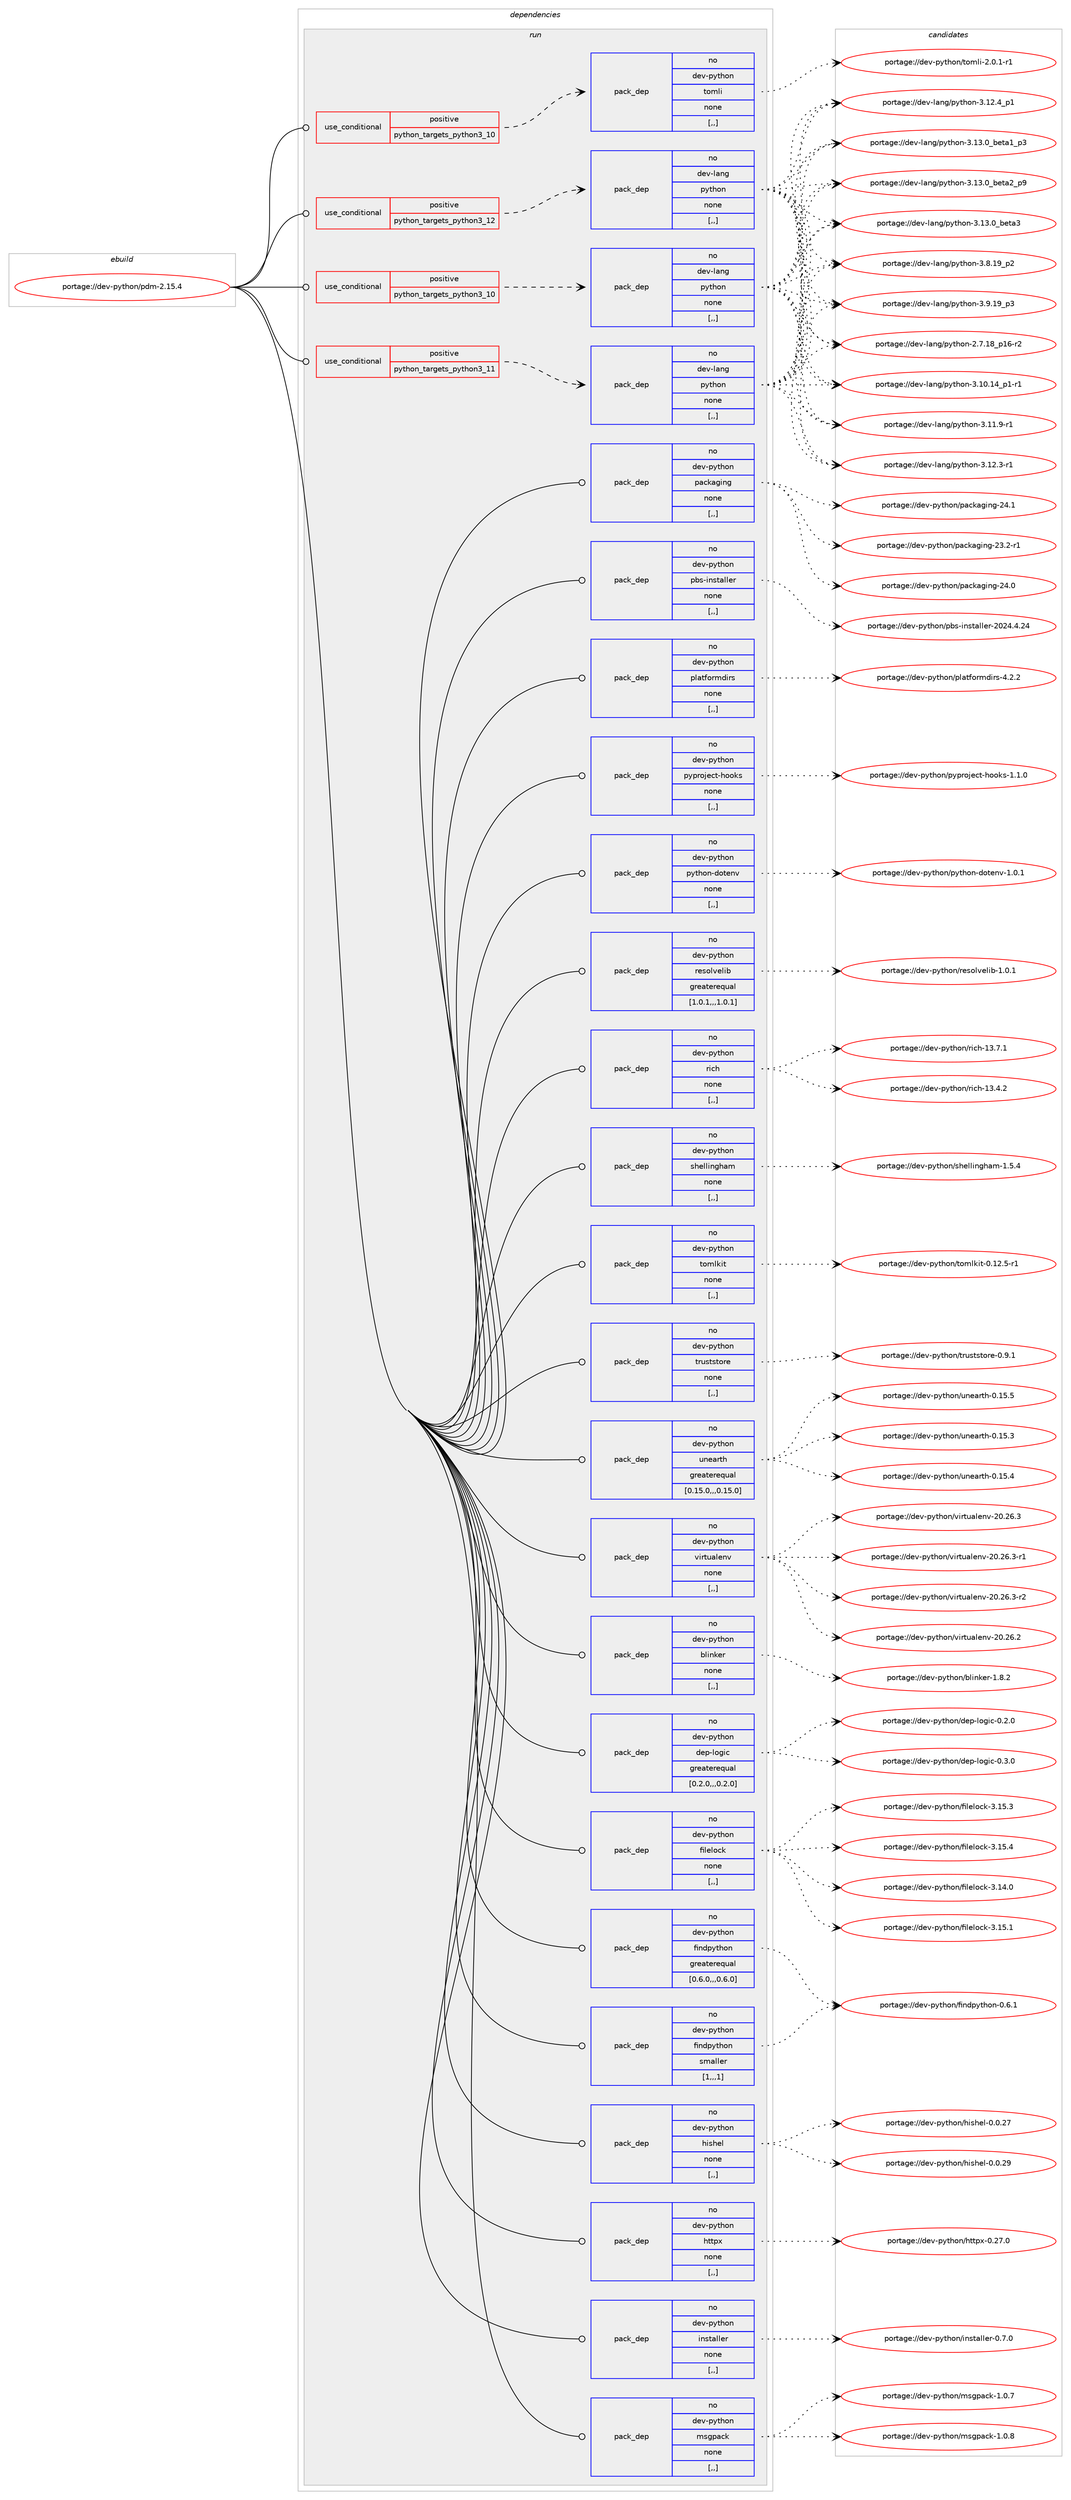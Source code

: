 digraph prolog {

# *************
# Graph options
# *************

newrank=true;
concentrate=true;
compound=true;
graph [rankdir=LR,fontname=Helvetica,fontsize=10,ranksep=1.5];#, ranksep=2.5, nodesep=0.2];
edge  [arrowhead=vee];
node  [fontname=Helvetica,fontsize=10];

# **********
# The ebuild
# **********

subgraph cluster_leftcol {
color=gray;
label=<<i>ebuild</i>>;
id [label="portage://dev-python/pdm-2.15.4", color=red, width=4, href="../dev-python/pdm-2.15.4.svg"];
}

# ****************
# The dependencies
# ****************

subgraph cluster_midcol {
color=gray;
label=<<i>dependencies</i>>;
subgraph cluster_compile {
fillcolor="#eeeeee";
style=filled;
label=<<i>compile</i>>;
}
subgraph cluster_compileandrun {
fillcolor="#eeeeee";
style=filled;
label=<<i>compile and run</i>>;
}
subgraph cluster_run {
fillcolor="#eeeeee";
style=filled;
label=<<i>run</i>>;
subgraph cond34779 {
dependency150271 [label=<<TABLE BORDER="0" CELLBORDER="1" CELLSPACING="0" CELLPADDING="4"><TR><TD ROWSPAN="3" CELLPADDING="10">use_conditional</TD></TR><TR><TD>positive</TD></TR><TR><TD>python_targets_python3_10</TD></TR></TABLE>>, shape=none, color=red];
subgraph pack114275 {
dependency150272 [label=<<TABLE BORDER="0" CELLBORDER="1" CELLSPACING="0" CELLPADDING="4" WIDTH="220"><TR><TD ROWSPAN="6" CELLPADDING="30">pack_dep</TD></TR><TR><TD WIDTH="110">no</TD></TR><TR><TD>dev-lang</TD></TR><TR><TD>python</TD></TR><TR><TD>none</TD></TR><TR><TD>[,,]</TD></TR></TABLE>>, shape=none, color=blue];
}
dependency150271:e -> dependency150272:w [weight=20,style="dashed",arrowhead="vee"];
}
id:e -> dependency150271:w [weight=20,style="solid",arrowhead="odot"];
subgraph cond34780 {
dependency150273 [label=<<TABLE BORDER="0" CELLBORDER="1" CELLSPACING="0" CELLPADDING="4"><TR><TD ROWSPAN="3" CELLPADDING="10">use_conditional</TD></TR><TR><TD>positive</TD></TR><TR><TD>python_targets_python3_10</TD></TR></TABLE>>, shape=none, color=red];
subgraph pack114276 {
dependency150274 [label=<<TABLE BORDER="0" CELLBORDER="1" CELLSPACING="0" CELLPADDING="4" WIDTH="220"><TR><TD ROWSPAN="6" CELLPADDING="30">pack_dep</TD></TR><TR><TD WIDTH="110">no</TD></TR><TR><TD>dev-python</TD></TR><TR><TD>tomli</TD></TR><TR><TD>none</TD></TR><TR><TD>[,,]</TD></TR></TABLE>>, shape=none, color=blue];
}
dependency150273:e -> dependency150274:w [weight=20,style="dashed",arrowhead="vee"];
}
id:e -> dependency150273:w [weight=20,style="solid",arrowhead="odot"];
subgraph cond34781 {
dependency150275 [label=<<TABLE BORDER="0" CELLBORDER="1" CELLSPACING="0" CELLPADDING="4"><TR><TD ROWSPAN="3" CELLPADDING="10">use_conditional</TD></TR><TR><TD>positive</TD></TR><TR><TD>python_targets_python3_11</TD></TR></TABLE>>, shape=none, color=red];
subgraph pack114277 {
dependency150276 [label=<<TABLE BORDER="0" CELLBORDER="1" CELLSPACING="0" CELLPADDING="4" WIDTH="220"><TR><TD ROWSPAN="6" CELLPADDING="30">pack_dep</TD></TR><TR><TD WIDTH="110">no</TD></TR><TR><TD>dev-lang</TD></TR><TR><TD>python</TD></TR><TR><TD>none</TD></TR><TR><TD>[,,]</TD></TR></TABLE>>, shape=none, color=blue];
}
dependency150275:e -> dependency150276:w [weight=20,style="dashed",arrowhead="vee"];
}
id:e -> dependency150275:w [weight=20,style="solid",arrowhead="odot"];
subgraph cond34782 {
dependency150277 [label=<<TABLE BORDER="0" CELLBORDER="1" CELLSPACING="0" CELLPADDING="4"><TR><TD ROWSPAN="3" CELLPADDING="10">use_conditional</TD></TR><TR><TD>positive</TD></TR><TR><TD>python_targets_python3_12</TD></TR></TABLE>>, shape=none, color=red];
subgraph pack114278 {
dependency150278 [label=<<TABLE BORDER="0" CELLBORDER="1" CELLSPACING="0" CELLPADDING="4" WIDTH="220"><TR><TD ROWSPAN="6" CELLPADDING="30">pack_dep</TD></TR><TR><TD WIDTH="110">no</TD></TR><TR><TD>dev-lang</TD></TR><TR><TD>python</TD></TR><TR><TD>none</TD></TR><TR><TD>[,,]</TD></TR></TABLE>>, shape=none, color=blue];
}
dependency150277:e -> dependency150278:w [weight=20,style="dashed",arrowhead="vee"];
}
id:e -> dependency150277:w [weight=20,style="solid",arrowhead="odot"];
subgraph pack114279 {
dependency150279 [label=<<TABLE BORDER="0" CELLBORDER="1" CELLSPACING="0" CELLPADDING="4" WIDTH="220"><TR><TD ROWSPAN="6" CELLPADDING="30">pack_dep</TD></TR><TR><TD WIDTH="110">no</TD></TR><TR><TD>dev-python</TD></TR><TR><TD>blinker</TD></TR><TR><TD>none</TD></TR><TR><TD>[,,]</TD></TR></TABLE>>, shape=none, color=blue];
}
id:e -> dependency150279:w [weight=20,style="solid",arrowhead="odot"];
subgraph pack114280 {
dependency150280 [label=<<TABLE BORDER="0" CELLBORDER="1" CELLSPACING="0" CELLPADDING="4" WIDTH="220"><TR><TD ROWSPAN="6" CELLPADDING="30">pack_dep</TD></TR><TR><TD WIDTH="110">no</TD></TR><TR><TD>dev-python</TD></TR><TR><TD>dep-logic</TD></TR><TR><TD>greaterequal</TD></TR><TR><TD>[0.2.0,,,0.2.0]</TD></TR></TABLE>>, shape=none, color=blue];
}
id:e -> dependency150280:w [weight=20,style="solid",arrowhead="odot"];
subgraph pack114281 {
dependency150281 [label=<<TABLE BORDER="0" CELLBORDER="1" CELLSPACING="0" CELLPADDING="4" WIDTH="220"><TR><TD ROWSPAN="6" CELLPADDING="30">pack_dep</TD></TR><TR><TD WIDTH="110">no</TD></TR><TR><TD>dev-python</TD></TR><TR><TD>filelock</TD></TR><TR><TD>none</TD></TR><TR><TD>[,,]</TD></TR></TABLE>>, shape=none, color=blue];
}
id:e -> dependency150281:w [weight=20,style="solid",arrowhead="odot"];
subgraph pack114282 {
dependency150282 [label=<<TABLE BORDER="0" CELLBORDER="1" CELLSPACING="0" CELLPADDING="4" WIDTH="220"><TR><TD ROWSPAN="6" CELLPADDING="30">pack_dep</TD></TR><TR><TD WIDTH="110">no</TD></TR><TR><TD>dev-python</TD></TR><TR><TD>findpython</TD></TR><TR><TD>greaterequal</TD></TR><TR><TD>[0.6.0,,,0.6.0]</TD></TR></TABLE>>, shape=none, color=blue];
}
id:e -> dependency150282:w [weight=20,style="solid",arrowhead="odot"];
subgraph pack114283 {
dependency150283 [label=<<TABLE BORDER="0" CELLBORDER="1" CELLSPACING="0" CELLPADDING="4" WIDTH="220"><TR><TD ROWSPAN="6" CELLPADDING="30">pack_dep</TD></TR><TR><TD WIDTH="110">no</TD></TR><TR><TD>dev-python</TD></TR><TR><TD>findpython</TD></TR><TR><TD>smaller</TD></TR><TR><TD>[1,,,1]</TD></TR></TABLE>>, shape=none, color=blue];
}
id:e -> dependency150283:w [weight=20,style="solid",arrowhead="odot"];
subgraph pack114284 {
dependency150284 [label=<<TABLE BORDER="0" CELLBORDER="1" CELLSPACING="0" CELLPADDING="4" WIDTH="220"><TR><TD ROWSPAN="6" CELLPADDING="30">pack_dep</TD></TR><TR><TD WIDTH="110">no</TD></TR><TR><TD>dev-python</TD></TR><TR><TD>hishel</TD></TR><TR><TD>none</TD></TR><TR><TD>[,,]</TD></TR></TABLE>>, shape=none, color=blue];
}
id:e -> dependency150284:w [weight=20,style="solid",arrowhead="odot"];
subgraph pack114285 {
dependency150285 [label=<<TABLE BORDER="0" CELLBORDER="1" CELLSPACING="0" CELLPADDING="4" WIDTH="220"><TR><TD ROWSPAN="6" CELLPADDING="30">pack_dep</TD></TR><TR><TD WIDTH="110">no</TD></TR><TR><TD>dev-python</TD></TR><TR><TD>httpx</TD></TR><TR><TD>none</TD></TR><TR><TD>[,,]</TD></TR></TABLE>>, shape=none, color=blue];
}
id:e -> dependency150285:w [weight=20,style="solid",arrowhead="odot"];
subgraph pack114286 {
dependency150286 [label=<<TABLE BORDER="0" CELLBORDER="1" CELLSPACING="0" CELLPADDING="4" WIDTH="220"><TR><TD ROWSPAN="6" CELLPADDING="30">pack_dep</TD></TR><TR><TD WIDTH="110">no</TD></TR><TR><TD>dev-python</TD></TR><TR><TD>installer</TD></TR><TR><TD>none</TD></TR><TR><TD>[,,]</TD></TR></TABLE>>, shape=none, color=blue];
}
id:e -> dependency150286:w [weight=20,style="solid",arrowhead="odot"];
subgraph pack114287 {
dependency150287 [label=<<TABLE BORDER="0" CELLBORDER="1" CELLSPACING="0" CELLPADDING="4" WIDTH="220"><TR><TD ROWSPAN="6" CELLPADDING="30">pack_dep</TD></TR><TR><TD WIDTH="110">no</TD></TR><TR><TD>dev-python</TD></TR><TR><TD>msgpack</TD></TR><TR><TD>none</TD></TR><TR><TD>[,,]</TD></TR></TABLE>>, shape=none, color=blue];
}
id:e -> dependency150287:w [weight=20,style="solid",arrowhead="odot"];
subgraph pack114288 {
dependency150288 [label=<<TABLE BORDER="0" CELLBORDER="1" CELLSPACING="0" CELLPADDING="4" WIDTH="220"><TR><TD ROWSPAN="6" CELLPADDING="30">pack_dep</TD></TR><TR><TD WIDTH="110">no</TD></TR><TR><TD>dev-python</TD></TR><TR><TD>packaging</TD></TR><TR><TD>none</TD></TR><TR><TD>[,,]</TD></TR></TABLE>>, shape=none, color=blue];
}
id:e -> dependency150288:w [weight=20,style="solid",arrowhead="odot"];
subgraph pack114289 {
dependency150289 [label=<<TABLE BORDER="0" CELLBORDER="1" CELLSPACING="0" CELLPADDING="4" WIDTH="220"><TR><TD ROWSPAN="6" CELLPADDING="30">pack_dep</TD></TR><TR><TD WIDTH="110">no</TD></TR><TR><TD>dev-python</TD></TR><TR><TD>pbs-installer</TD></TR><TR><TD>none</TD></TR><TR><TD>[,,]</TD></TR></TABLE>>, shape=none, color=blue];
}
id:e -> dependency150289:w [weight=20,style="solid",arrowhead="odot"];
subgraph pack114290 {
dependency150290 [label=<<TABLE BORDER="0" CELLBORDER="1" CELLSPACING="0" CELLPADDING="4" WIDTH="220"><TR><TD ROWSPAN="6" CELLPADDING="30">pack_dep</TD></TR><TR><TD WIDTH="110">no</TD></TR><TR><TD>dev-python</TD></TR><TR><TD>platformdirs</TD></TR><TR><TD>none</TD></TR><TR><TD>[,,]</TD></TR></TABLE>>, shape=none, color=blue];
}
id:e -> dependency150290:w [weight=20,style="solid",arrowhead="odot"];
subgraph pack114291 {
dependency150291 [label=<<TABLE BORDER="0" CELLBORDER="1" CELLSPACING="0" CELLPADDING="4" WIDTH="220"><TR><TD ROWSPAN="6" CELLPADDING="30">pack_dep</TD></TR><TR><TD WIDTH="110">no</TD></TR><TR><TD>dev-python</TD></TR><TR><TD>pyproject-hooks</TD></TR><TR><TD>none</TD></TR><TR><TD>[,,]</TD></TR></TABLE>>, shape=none, color=blue];
}
id:e -> dependency150291:w [weight=20,style="solid",arrowhead="odot"];
subgraph pack114292 {
dependency150292 [label=<<TABLE BORDER="0" CELLBORDER="1" CELLSPACING="0" CELLPADDING="4" WIDTH="220"><TR><TD ROWSPAN="6" CELLPADDING="30">pack_dep</TD></TR><TR><TD WIDTH="110">no</TD></TR><TR><TD>dev-python</TD></TR><TR><TD>python-dotenv</TD></TR><TR><TD>none</TD></TR><TR><TD>[,,]</TD></TR></TABLE>>, shape=none, color=blue];
}
id:e -> dependency150292:w [weight=20,style="solid",arrowhead="odot"];
subgraph pack114293 {
dependency150293 [label=<<TABLE BORDER="0" CELLBORDER="1" CELLSPACING="0" CELLPADDING="4" WIDTH="220"><TR><TD ROWSPAN="6" CELLPADDING="30">pack_dep</TD></TR><TR><TD WIDTH="110">no</TD></TR><TR><TD>dev-python</TD></TR><TR><TD>resolvelib</TD></TR><TR><TD>greaterequal</TD></TR><TR><TD>[1.0.1,,,1.0.1]</TD></TR></TABLE>>, shape=none, color=blue];
}
id:e -> dependency150293:w [weight=20,style="solid",arrowhead="odot"];
subgraph pack114294 {
dependency150294 [label=<<TABLE BORDER="0" CELLBORDER="1" CELLSPACING="0" CELLPADDING="4" WIDTH="220"><TR><TD ROWSPAN="6" CELLPADDING="30">pack_dep</TD></TR><TR><TD WIDTH="110">no</TD></TR><TR><TD>dev-python</TD></TR><TR><TD>rich</TD></TR><TR><TD>none</TD></TR><TR><TD>[,,]</TD></TR></TABLE>>, shape=none, color=blue];
}
id:e -> dependency150294:w [weight=20,style="solid",arrowhead="odot"];
subgraph pack114295 {
dependency150295 [label=<<TABLE BORDER="0" CELLBORDER="1" CELLSPACING="0" CELLPADDING="4" WIDTH="220"><TR><TD ROWSPAN="6" CELLPADDING="30">pack_dep</TD></TR><TR><TD WIDTH="110">no</TD></TR><TR><TD>dev-python</TD></TR><TR><TD>shellingham</TD></TR><TR><TD>none</TD></TR><TR><TD>[,,]</TD></TR></TABLE>>, shape=none, color=blue];
}
id:e -> dependency150295:w [weight=20,style="solid",arrowhead="odot"];
subgraph pack114296 {
dependency150296 [label=<<TABLE BORDER="0" CELLBORDER="1" CELLSPACING="0" CELLPADDING="4" WIDTH="220"><TR><TD ROWSPAN="6" CELLPADDING="30">pack_dep</TD></TR><TR><TD WIDTH="110">no</TD></TR><TR><TD>dev-python</TD></TR><TR><TD>tomlkit</TD></TR><TR><TD>none</TD></TR><TR><TD>[,,]</TD></TR></TABLE>>, shape=none, color=blue];
}
id:e -> dependency150296:w [weight=20,style="solid",arrowhead="odot"];
subgraph pack114297 {
dependency150297 [label=<<TABLE BORDER="0" CELLBORDER="1" CELLSPACING="0" CELLPADDING="4" WIDTH="220"><TR><TD ROWSPAN="6" CELLPADDING="30">pack_dep</TD></TR><TR><TD WIDTH="110">no</TD></TR><TR><TD>dev-python</TD></TR><TR><TD>truststore</TD></TR><TR><TD>none</TD></TR><TR><TD>[,,]</TD></TR></TABLE>>, shape=none, color=blue];
}
id:e -> dependency150297:w [weight=20,style="solid",arrowhead="odot"];
subgraph pack114298 {
dependency150298 [label=<<TABLE BORDER="0" CELLBORDER="1" CELLSPACING="0" CELLPADDING="4" WIDTH="220"><TR><TD ROWSPAN="6" CELLPADDING="30">pack_dep</TD></TR><TR><TD WIDTH="110">no</TD></TR><TR><TD>dev-python</TD></TR><TR><TD>unearth</TD></TR><TR><TD>greaterequal</TD></TR><TR><TD>[0.15.0,,,0.15.0]</TD></TR></TABLE>>, shape=none, color=blue];
}
id:e -> dependency150298:w [weight=20,style="solid",arrowhead="odot"];
subgraph pack114299 {
dependency150299 [label=<<TABLE BORDER="0" CELLBORDER="1" CELLSPACING="0" CELLPADDING="4" WIDTH="220"><TR><TD ROWSPAN="6" CELLPADDING="30">pack_dep</TD></TR><TR><TD WIDTH="110">no</TD></TR><TR><TD>dev-python</TD></TR><TR><TD>virtualenv</TD></TR><TR><TD>none</TD></TR><TR><TD>[,,]</TD></TR></TABLE>>, shape=none, color=blue];
}
id:e -> dependency150299:w [weight=20,style="solid",arrowhead="odot"];
}
}

# **************
# The candidates
# **************

subgraph cluster_choices {
rank=same;
color=gray;
label=<<i>candidates</i>>;

subgraph choice114275 {
color=black;
nodesep=1;
choice100101118451089711010347112121116104111110455046554649569511249544511450 [label="portage://dev-lang/python-2.7.18_p16-r2", color=red, width=4,href="../dev-lang/python-2.7.18_p16-r2.svg"];
choice100101118451089711010347112121116104111110455146494846495295112494511449 [label="portage://dev-lang/python-3.10.14_p1-r1", color=red, width=4,href="../dev-lang/python-3.10.14_p1-r1.svg"];
choice100101118451089711010347112121116104111110455146494946574511449 [label="portage://dev-lang/python-3.11.9-r1", color=red, width=4,href="../dev-lang/python-3.11.9-r1.svg"];
choice100101118451089711010347112121116104111110455146495046514511449 [label="portage://dev-lang/python-3.12.3-r1", color=red, width=4,href="../dev-lang/python-3.12.3-r1.svg"];
choice100101118451089711010347112121116104111110455146495046529511249 [label="portage://dev-lang/python-3.12.4_p1", color=red, width=4,href="../dev-lang/python-3.12.4_p1.svg"];
choice10010111845108971101034711212111610411111045514649514648959810111697499511251 [label="portage://dev-lang/python-3.13.0_beta1_p3", color=red, width=4,href="../dev-lang/python-3.13.0_beta1_p3.svg"];
choice10010111845108971101034711212111610411111045514649514648959810111697509511257 [label="portage://dev-lang/python-3.13.0_beta2_p9", color=red, width=4,href="../dev-lang/python-3.13.0_beta2_p9.svg"];
choice1001011184510897110103471121211161041111104551464951464895981011169751 [label="portage://dev-lang/python-3.13.0_beta3", color=red, width=4,href="../dev-lang/python-3.13.0_beta3.svg"];
choice100101118451089711010347112121116104111110455146564649579511250 [label="portage://dev-lang/python-3.8.19_p2", color=red, width=4,href="../dev-lang/python-3.8.19_p2.svg"];
choice100101118451089711010347112121116104111110455146574649579511251 [label="portage://dev-lang/python-3.9.19_p3", color=red, width=4,href="../dev-lang/python-3.9.19_p3.svg"];
dependency150272:e -> choice100101118451089711010347112121116104111110455046554649569511249544511450:w [style=dotted,weight="100"];
dependency150272:e -> choice100101118451089711010347112121116104111110455146494846495295112494511449:w [style=dotted,weight="100"];
dependency150272:e -> choice100101118451089711010347112121116104111110455146494946574511449:w [style=dotted,weight="100"];
dependency150272:e -> choice100101118451089711010347112121116104111110455146495046514511449:w [style=dotted,weight="100"];
dependency150272:e -> choice100101118451089711010347112121116104111110455146495046529511249:w [style=dotted,weight="100"];
dependency150272:e -> choice10010111845108971101034711212111610411111045514649514648959810111697499511251:w [style=dotted,weight="100"];
dependency150272:e -> choice10010111845108971101034711212111610411111045514649514648959810111697509511257:w [style=dotted,weight="100"];
dependency150272:e -> choice1001011184510897110103471121211161041111104551464951464895981011169751:w [style=dotted,weight="100"];
dependency150272:e -> choice100101118451089711010347112121116104111110455146564649579511250:w [style=dotted,weight="100"];
dependency150272:e -> choice100101118451089711010347112121116104111110455146574649579511251:w [style=dotted,weight="100"];
}
subgraph choice114276 {
color=black;
nodesep=1;
choice10010111845112121116104111110471161111091081054550464846494511449 [label="portage://dev-python/tomli-2.0.1-r1", color=red, width=4,href="../dev-python/tomli-2.0.1-r1.svg"];
dependency150274:e -> choice10010111845112121116104111110471161111091081054550464846494511449:w [style=dotted,weight="100"];
}
subgraph choice114277 {
color=black;
nodesep=1;
choice100101118451089711010347112121116104111110455046554649569511249544511450 [label="portage://dev-lang/python-2.7.18_p16-r2", color=red, width=4,href="../dev-lang/python-2.7.18_p16-r2.svg"];
choice100101118451089711010347112121116104111110455146494846495295112494511449 [label="portage://dev-lang/python-3.10.14_p1-r1", color=red, width=4,href="../dev-lang/python-3.10.14_p1-r1.svg"];
choice100101118451089711010347112121116104111110455146494946574511449 [label="portage://dev-lang/python-3.11.9-r1", color=red, width=4,href="../dev-lang/python-3.11.9-r1.svg"];
choice100101118451089711010347112121116104111110455146495046514511449 [label="portage://dev-lang/python-3.12.3-r1", color=red, width=4,href="../dev-lang/python-3.12.3-r1.svg"];
choice100101118451089711010347112121116104111110455146495046529511249 [label="portage://dev-lang/python-3.12.4_p1", color=red, width=4,href="../dev-lang/python-3.12.4_p1.svg"];
choice10010111845108971101034711212111610411111045514649514648959810111697499511251 [label="portage://dev-lang/python-3.13.0_beta1_p3", color=red, width=4,href="../dev-lang/python-3.13.0_beta1_p3.svg"];
choice10010111845108971101034711212111610411111045514649514648959810111697509511257 [label="portage://dev-lang/python-3.13.0_beta2_p9", color=red, width=4,href="../dev-lang/python-3.13.0_beta2_p9.svg"];
choice1001011184510897110103471121211161041111104551464951464895981011169751 [label="portage://dev-lang/python-3.13.0_beta3", color=red, width=4,href="../dev-lang/python-3.13.0_beta3.svg"];
choice100101118451089711010347112121116104111110455146564649579511250 [label="portage://dev-lang/python-3.8.19_p2", color=red, width=4,href="../dev-lang/python-3.8.19_p2.svg"];
choice100101118451089711010347112121116104111110455146574649579511251 [label="portage://dev-lang/python-3.9.19_p3", color=red, width=4,href="../dev-lang/python-3.9.19_p3.svg"];
dependency150276:e -> choice100101118451089711010347112121116104111110455046554649569511249544511450:w [style=dotted,weight="100"];
dependency150276:e -> choice100101118451089711010347112121116104111110455146494846495295112494511449:w [style=dotted,weight="100"];
dependency150276:e -> choice100101118451089711010347112121116104111110455146494946574511449:w [style=dotted,weight="100"];
dependency150276:e -> choice100101118451089711010347112121116104111110455146495046514511449:w [style=dotted,weight="100"];
dependency150276:e -> choice100101118451089711010347112121116104111110455146495046529511249:w [style=dotted,weight="100"];
dependency150276:e -> choice10010111845108971101034711212111610411111045514649514648959810111697499511251:w [style=dotted,weight="100"];
dependency150276:e -> choice10010111845108971101034711212111610411111045514649514648959810111697509511257:w [style=dotted,weight="100"];
dependency150276:e -> choice1001011184510897110103471121211161041111104551464951464895981011169751:w [style=dotted,weight="100"];
dependency150276:e -> choice100101118451089711010347112121116104111110455146564649579511250:w [style=dotted,weight="100"];
dependency150276:e -> choice100101118451089711010347112121116104111110455146574649579511251:w [style=dotted,weight="100"];
}
subgraph choice114278 {
color=black;
nodesep=1;
choice100101118451089711010347112121116104111110455046554649569511249544511450 [label="portage://dev-lang/python-2.7.18_p16-r2", color=red, width=4,href="../dev-lang/python-2.7.18_p16-r2.svg"];
choice100101118451089711010347112121116104111110455146494846495295112494511449 [label="portage://dev-lang/python-3.10.14_p1-r1", color=red, width=4,href="../dev-lang/python-3.10.14_p1-r1.svg"];
choice100101118451089711010347112121116104111110455146494946574511449 [label="portage://dev-lang/python-3.11.9-r1", color=red, width=4,href="../dev-lang/python-3.11.9-r1.svg"];
choice100101118451089711010347112121116104111110455146495046514511449 [label="portage://dev-lang/python-3.12.3-r1", color=red, width=4,href="../dev-lang/python-3.12.3-r1.svg"];
choice100101118451089711010347112121116104111110455146495046529511249 [label="portage://dev-lang/python-3.12.4_p1", color=red, width=4,href="../dev-lang/python-3.12.4_p1.svg"];
choice10010111845108971101034711212111610411111045514649514648959810111697499511251 [label="portage://dev-lang/python-3.13.0_beta1_p3", color=red, width=4,href="../dev-lang/python-3.13.0_beta1_p3.svg"];
choice10010111845108971101034711212111610411111045514649514648959810111697509511257 [label="portage://dev-lang/python-3.13.0_beta2_p9", color=red, width=4,href="../dev-lang/python-3.13.0_beta2_p9.svg"];
choice1001011184510897110103471121211161041111104551464951464895981011169751 [label="portage://dev-lang/python-3.13.0_beta3", color=red, width=4,href="../dev-lang/python-3.13.0_beta3.svg"];
choice100101118451089711010347112121116104111110455146564649579511250 [label="portage://dev-lang/python-3.8.19_p2", color=red, width=4,href="../dev-lang/python-3.8.19_p2.svg"];
choice100101118451089711010347112121116104111110455146574649579511251 [label="portage://dev-lang/python-3.9.19_p3", color=red, width=4,href="../dev-lang/python-3.9.19_p3.svg"];
dependency150278:e -> choice100101118451089711010347112121116104111110455046554649569511249544511450:w [style=dotted,weight="100"];
dependency150278:e -> choice100101118451089711010347112121116104111110455146494846495295112494511449:w [style=dotted,weight="100"];
dependency150278:e -> choice100101118451089711010347112121116104111110455146494946574511449:w [style=dotted,weight="100"];
dependency150278:e -> choice100101118451089711010347112121116104111110455146495046514511449:w [style=dotted,weight="100"];
dependency150278:e -> choice100101118451089711010347112121116104111110455146495046529511249:w [style=dotted,weight="100"];
dependency150278:e -> choice10010111845108971101034711212111610411111045514649514648959810111697499511251:w [style=dotted,weight="100"];
dependency150278:e -> choice10010111845108971101034711212111610411111045514649514648959810111697509511257:w [style=dotted,weight="100"];
dependency150278:e -> choice1001011184510897110103471121211161041111104551464951464895981011169751:w [style=dotted,weight="100"];
dependency150278:e -> choice100101118451089711010347112121116104111110455146564649579511250:w [style=dotted,weight="100"];
dependency150278:e -> choice100101118451089711010347112121116104111110455146574649579511251:w [style=dotted,weight="100"];
}
subgraph choice114279 {
color=black;
nodesep=1;
choice100101118451121211161041111104798108105110107101114454946564650 [label="portage://dev-python/blinker-1.8.2", color=red, width=4,href="../dev-python/blinker-1.8.2.svg"];
dependency150279:e -> choice100101118451121211161041111104798108105110107101114454946564650:w [style=dotted,weight="100"];
}
subgraph choice114280 {
color=black;
nodesep=1;
choice10010111845112121116104111110471001011124510811110310599454846504648 [label="portage://dev-python/dep-logic-0.2.0", color=red, width=4,href="../dev-python/dep-logic-0.2.0.svg"];
choice10010111845112121116104111110471001011124510811110310599454846514648 [label="portage://dev-python/dep-logic-0.3.0", color=red, width=4,href="../dev-python/dep-logic-0.3.0.svg"];
dependency150280:e -> choice10010111845112121116104111110471001011124510811110310599454846504648:w [style=dotted,weight="100"];
dependency150280:e -> choice10010111845112121116104111110471001011124510811110310599454846514648:w [style=dotted,weight="100"];
}
subgraph choice114281 {
color=black;
nodesep=1;
choice10010111845112121116104111110471021051081011081119910745514649524648 [label="portage://dev-python/filelock-3.14.0", color=red, width=4,href="../dev-python/filelock-3.14.0.svg"];
choice10010111845112121116104111110471021051081011081119910745514649534649 [label="portage://dev-python/filelock-3.15.1", color=red, width=4,href="../dev-python/filelock-3.15.1.svg"];
choice10010111845112121116104111110471021051081011081119910745514649534651 [label="portage://dev-python/filelock-3.15.3", color=red, width=4,href="../dev-python/filelock-3.15.3.svg"];
choice10010111845112121116104111110471021051081011081119910745514649534652 [label="portage://dev-python/filelock-3.15.4", color=red, width=4,href="../dev-python/filelock-3.15.4.svg"];
dependency150281:e -> choice10010111845112121116104111110471021051081011081119910745514649524648:w [style=dotted,weight="100"];
dependency150281:e -> choice10010111845112121116104111110471021051081011081119910745514649534649:w [style=dotted,weight="100"];
dependency150281:e -> choice10010111845112121116104111110471021051081011081119910745514649534651:w [style=dotted,weight="100"];
dependency150281:e -> choice10010111845112121116104111110471021051081011081119910745514649534652:w [style=dotted,weight="100"];
}
subgraph choice114282 {
color=black;
nodesep=1;
choice1001011184511212111610411111047102105110100112121116104111110454846544649 [label="portage://dev-python/findpython-0.6.1", color=red, width=4,href="../dev-python/findpython-0.6.1.svg"];
dependency150282:e -> choice1001011184511212111610411111047102105110100112121116104111110454846544649:w [style=dotted,weight="100"];
}
subgraph choice114283 {
color=black;
nodesep=1;
choice1001011184511212111610411111047102105110100112121116104111110454846544649 [label="portage://dev-python/findpython-0.6.1", color=red, width=4,href="../dev-python/findpython-0.6.1.svg"];
dependency150283:e -> choice1001011184511212111610411111047102105110100112121116104111110454846544649:w [style=dotted,weight="100"];
}
subgraph choice114284 {
color=black;
nodesep=1;
choice100101118451121211161041111104710410511510410110845484648465055 [label="portage://dev-python/hishel-0.0.27", color=red, width=4,href="../dev-python/hishel-0.0.27.svg"];
choice100101118451121211161041111104710410511510410110845484648465057 [label="portage://dev-python/hishel-0.0.29", color=red, width=4,href="../dev-python/hishel-0.0.29.svg"];
dependency150284:e -> choice100101118451121211161041111104710410511510410110845484648465055:w [style=dotted,weight="100"];
dependency150284:e -> choice100101118451121211161041111104710410511510410110845484648465057:w [style=dotted,weight="100"];
}
subgraph choice114285 {
color=black;
nodesep=1;
choice100101118451121211161041111104710411611611212045484650554648 [label="portage://dev-python/httpx-0.27.0", color=red, width=4,href="../dev-python/httpx-0.27.0.svg"];
dependency150285:e -> choice100101118451121211161041111104710411611611212045484650554648:w [style=dotted,weight="100"];
}
subgraph choice114286 {
color=black;
nodesep=1;
choice100101118451121211161041111104710511011511697108108101114454846554648 [label="portage://dev-python/installer-0.7.0", color=red, width=4,href="../dev-python/installer-0.7.0.svg"];
dependency150286:e -> choice100101118451121211161041111104710511011511697108108101114454846554648:w [style=dotted,weight="100"];
}
subgraph choice114287 {
color=black;
nodesep=1;
choice10010111845112121116104111110471091151031129799107454946484655 [label="portage://dev-python/msgpack-1.0.7", color=red, width=4,href="../dev-python/msgpack-1.0.7.svg"];
choice10010111845112121116104111110471091151031129799107454946484656 [label="portage://dev-python/msgpack-1.0.8", color=red, width=4,href="../dev-python/msgpack-1.0.8.svg"];
dependency150287:e -> choice10010111845112121116104111110471091151031129799107454946484655:w [style=dotted,weight="100"];
dependency150287:e -> choice10010111845112121116104111110471091151031129799107454946484656:w [style=dotted,weight="100"];
}
subgraph choice114288 {
color=black;
nodesep=1;
choice100101118451121211161041111104711297991079710310511010345505146504511449 [label="portage://dev-python/packaging-23.2-r1", color=red, width=4,href="../dev-python/packaging-23.2-r1.svg"];
choice10010111845112121116104111110471129799107971031051101034550524648 [label="portage://dev-python/packaging-24.0", color=red, width=4,href="../dev-python/packaging-24.0.svg"];
choice10010111845112121116104111110471129799107971031051101034550524649 [label="portage://dev-python/packaging-24.1", color=red, width=4,href="../dev-python/packaging-24.1.svg"];
dependency150288:e -> choice100101118451121211161041111104711297991079710310511010345505146504511449:w [style=dotted,weight="100"];
dependency150288:e -> choice10010111845112121116104111110471129799107971031051101034550524648:w [style=dotted,weight="100"];
dependency150288:e -> choice10010111845112121116104111110471129799107971031051101034550524649:w [style=dotted,weight="100"];
}
subgraph choice114289 {
color=black;
nodesep=1;
choice100101118451121211161041111104711298115451051101151169710810810111445504850524652465052 [label="portage://dev-python/pbs-installer-2024.4.24", color=red, width=4,href="../dev-python/pbs-installer-2024.4.24.svg"];
dependency150289:e -> choice100101118451121211161041111104711298115451051101151169710810810111445504850524652465052:w [style=dotted,weight="100"];
}
subgraph choice114290 {
color=black;
nodesep=1;
choice100101118451121211161041111104711210897116102111114109100105114115455246504650 [label="portage://dev-python/platformdirs-4.2.2", color=red, width=4,href="../dev-python/platformdirs-4.2.2.svg"];
dependency150290:e -> choice100101118451121211161041111104711210897116102111114109100105114115455246504650:w [style=dotted,weight="100"];
}
subgraph choice114291 {
color=black;
nodesep=1;
choice10010111845112121116104111110471121211121141111061019911645104111111107115454946494648 [label="portage://dev-python/pyproject-hooks-1.1.0", color=red, width=4,href="../dev-python/pyproject-hooks-1.1.0.svg"];
dependency150291:e -> choice10010111845112121116104111110471121211121141111061019911645104111111107115454946494648:w [style=dotted,weight="100"];
}
subgraph choice114292 {
color=black;
nodesep=1;
choice100101118451121211161041111104711212111610411111045100111116101110118454946484649 [label="portage://dev-python/python-dotenv-1.0.1", color=red, width=4,href="../dev-python/python-dotenv-1.0.1.svg"];
dependency150292:e -> choice100101118451121211161041111104711212111610411111045100111116101110118454946484649:w [style=dotted,weight="100"];
}
subgraph choice114293 {
color=black;
nodesep=1;
choice100101118451121211161041111104711410111511110811810110810598454946484649 [label="portage://dev-python/resolvelib-1.0.1", color=red, width=4,href="../dev-python/resolvelib-1.0.1.svg"];
dependency150293:e -> choice100101118451121211161041111104711410111511110811810110810598454946484649:w [style=dotted,weight="100"];
}
subgraph choice114294 {
color=black;
nodesep=1;
choice10010111845112121116104111110471141059910445495146524650 [label="portage://dev-python/rich-13.4.2", color=red, width=4,href="../dev-python/rich-13.4.2.svg"];
choice10010111845112121116104111110471141059910445495146554649 [label="portage://dev-python/rich-13.7.1", color=red, width=4,href="../dev-python/rich-13.7.1.svg"];
dependency150294:e -> choice10010111845112121116104111110471141059910445495146524650:w [style=dotted,weight="100"];
dependency150294:e -> choice10010111845112121116104111110471141059910445495146554649:w [style=dotted,weight="100"];
}
subgraph choice114295 {
color=black;
nodesep=1;
choice100101118451121211161041111104711510410110810810511010310497109454946534652 [label="portage://dev-python/shellingham-1.5.4", color=red, width=4,href="../dev-python/shellingham-1.5.4.svg"];
dependency150295:e -> choice100101118451121211161041111104711510410110810810511010310497109454946534652:w [style=dotted,weight="100"];
}
subgraph choice114296 {
color=black;
nodesep=1;
choice1001011184511212111610411111047116111109108107105116454846495046534511449 [label="portage://dev-python/tomlkit-0.12.5-r1", color=red, width=4,href="../dev-python/tomlkit-0.12.5-r1.svg"];
dependency150296:e -> choice1001011184511212111610411111047116111109108107105116454846495046534511449:w [style=dotted,weight="100"];
}
subgraph choice114297 {
color=black;
nodesep=1;
choice1001011184511212111610411111047116114117115116115116111114101454846574649 [label="portage://dev-python/truststore-0.9.1", color=red, width=4,href="../dev-python/truststore-0.9.1.svg"];
dependency150297:e -> choice1001011184511212111610411111047116114117115116115116111114101454846574649:w [style=dotted,weight="100"];
}
subgraph choice114298 {
color=black;
nodesep=1;
choice10010111845112121116104111110471171101019711411610445484649534651 [label="portage://dev-python/unearth-0.15.3", color=red, width=4,href="../dev-python/unearth-0.15.3.svg"];
choice10010111845112121116104111110471171101019711411610445484649534652 [label="portage://dev-python/unearth-0.15.4", color=red, width=4,href="../dev-python/unearth-0.15.4.svg"];
choice10010111845112121116104111110471171101019711411610445484649534653 [label="portage://dev-python/unearth-0.15.5", color=red, width=4,href="../dev-python/unearth-0.15.5.svg"];
dependency150298:e -> choice10010111845112121116104111110471171101019711411610445484649534651:w [style=dotted,weight="100"];
dependency150298:e -> choice10010111845112121116104111110471171101019711411610445484649534652:w [style=dotted,weight="100"];
dependency150298:e -> choice10010111845112121116104111110471171101019711411610445484649534653:w [style=dotted,weight="100"];
}
subgraph choice114299 {
color=black;
nodesep=1;
choice1001011184511212111610411111047118105114116117971081011101184550484650544650 [label="portage://dev-python/virtualenv-20.26.2", color=red, width=4,href="../dev-python/virtualenv-20.26.2.svg"];
choice1001011184511212111610411111047118105114116117971081011101184550484650544651 [label="portage://dev-python/virtualenv-20.26.3", color=red, width=4,href="../dev-python/virtualenv-20.26.3.svg"];
choice10010111845112121116104111110471181051141161179710810111011845504846505446514511449 [label="portage://dev-python/virtualenv-20.26.3-r1", color=red, width=4,href="../dev-python/virtualenv-20.26.3-r1.svg"];
choice10010111845112121116104111110471181051141161179710810111011845504846505446514511450 [label="portage://dev-python/virtualenv-20.26.3-r2", color=red, width=4,href="../dev-python/virtualenv-20.26.3-r2.svg"];
dependency150299:e -> choice1001011184511212111610411111047118105114116117971081011101184550484650544650:w [style=dotted,weight="100"];
dependency150299:e -> choice1001011184511212111610411111047118105114116117971081011101184550484650544651:w [style=dotted,weight="100"];
dependency150299:e -> choice10010111845112121116104111110471181051141161179710810111011845504846505446514511449:w [style=dotted,weight="100"];
dependency150299:e -> choice10010111845112121116104111110471181051141161179710810111011845504846505446514511450:w [style=dotted,weight="100"];
}
}

}
